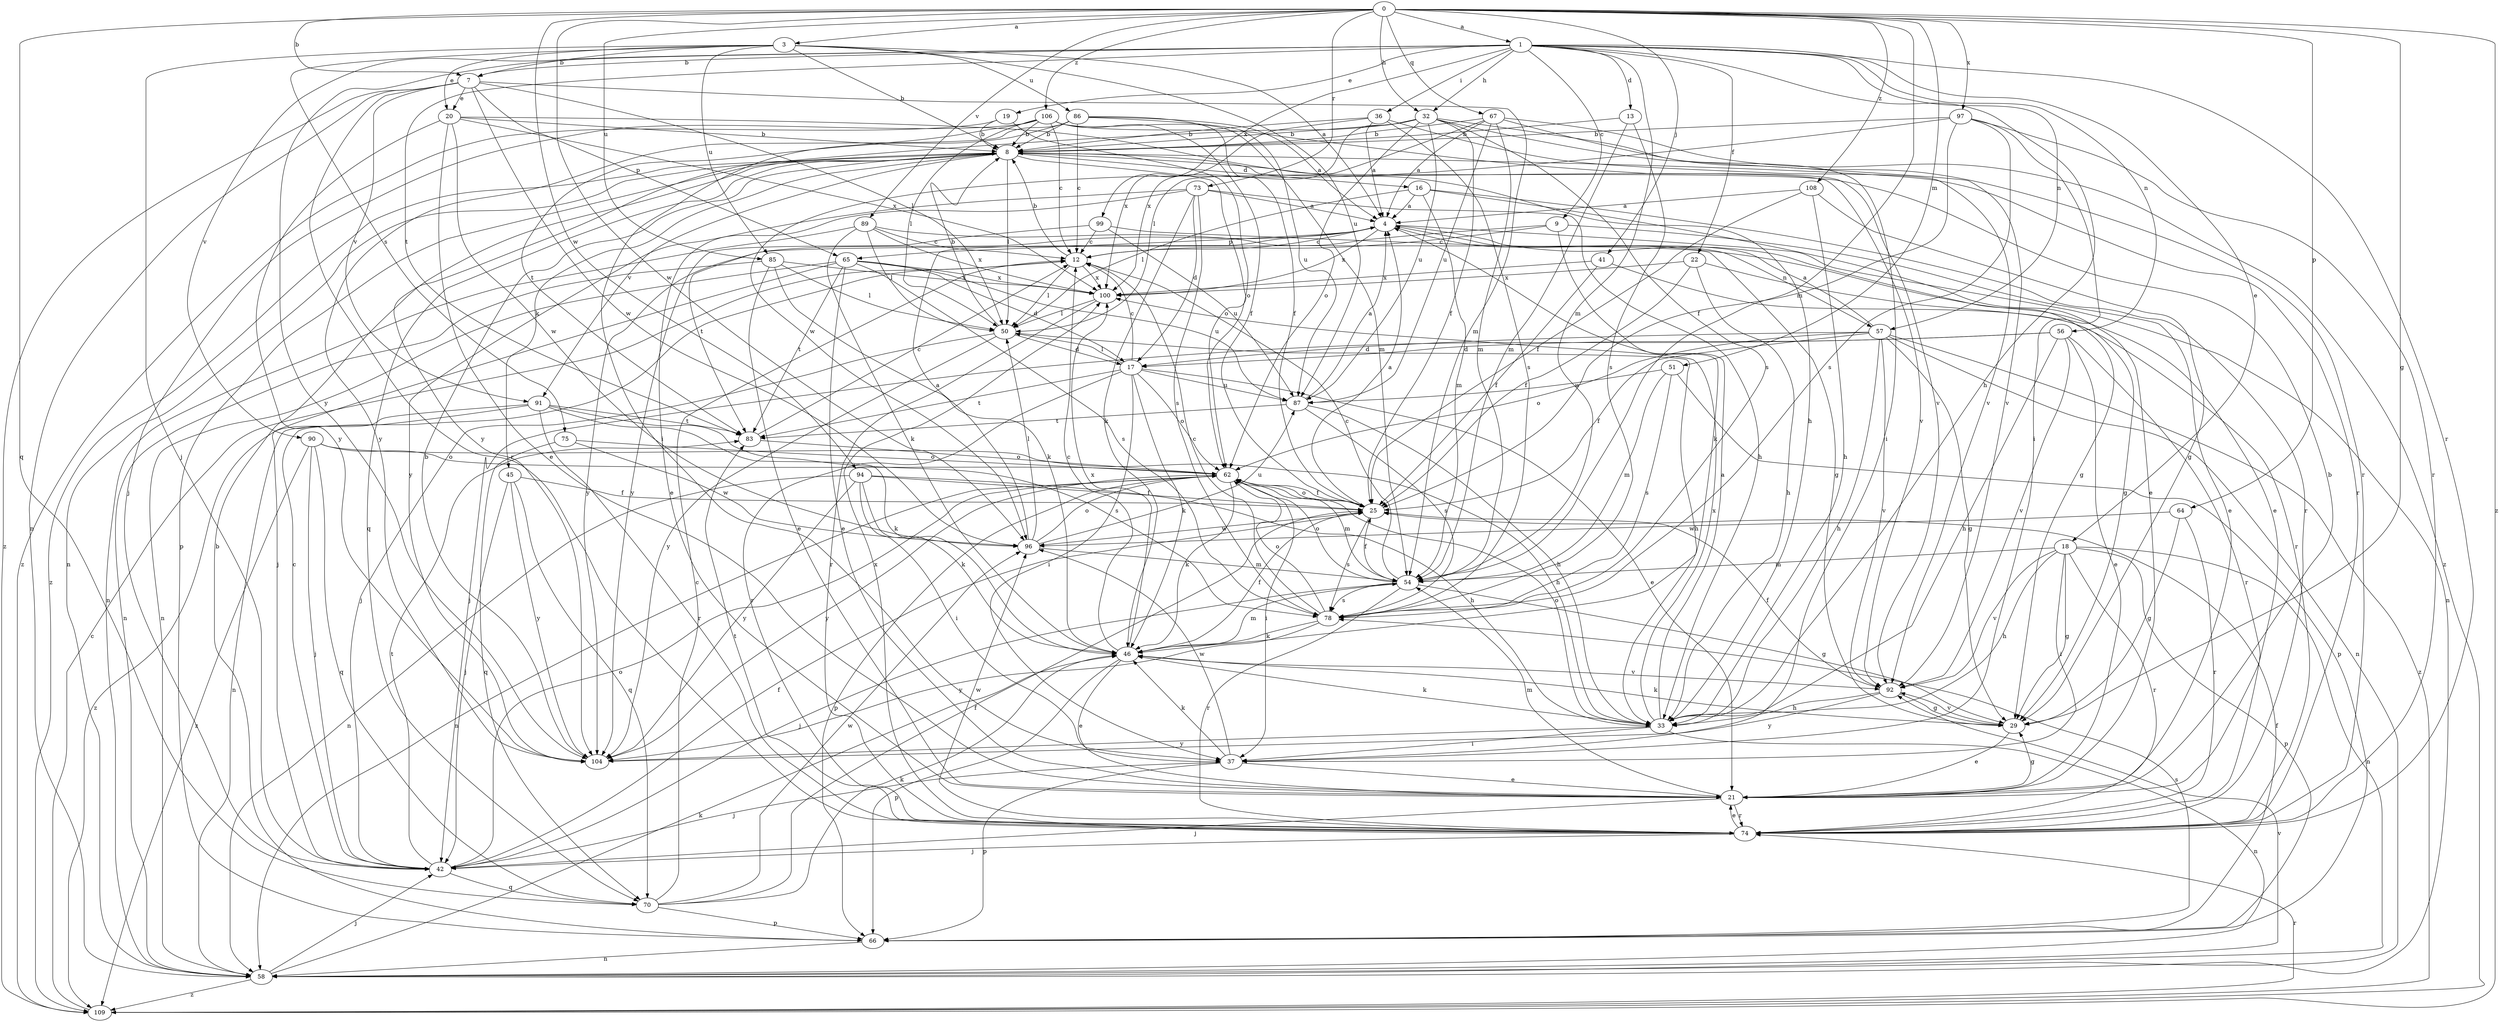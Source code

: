 strict digraph  {
0;
1;
3;
4;
7;
8;
9;
12;
13;
16;
17;
18;
19;
20;
21;
22;
25;
29;
32;
33;
36;
37;
41;
42;
45;
46;
50;
51;
54;
56;
57;
58;
62;
64;
65;
66;
67;
70;
73;
74;
75;
78;
83;
85;
86;
87;
89;
90;
91;
92;
94;
96;
97;
99;
100;
104;
106;
108;
109;
0 -> 1  [label=a];
0 -> 3  [label=a];
0 -> 7  [label=b];
0 -> 29  [label=g];
0 -> 32  [label=h];
0 -> 41  [label=j];
0 -> 51  [label=m];
0 -> 54  [label=m];
0 -> 64  [label=p];
0 -> 67  [label=q];
0 -> 70  [label=q];
0 -> 73  [label=r];
0 -> 85  [label=u];
0 -> 89  [label=v];
0 -> 94  [label=w];
0 -> 96  [label=w];
0 -> 97  [label=x];
0 -> 106  [label=z];
0 -> 108  [label=z];
0 -> 109  [label=z];
1 -> 7  [label=b];
1 -> 9  [label=c];
1 -> 13  [label=d];
1 -> 18  [label=e];
1 -> 19  [label=e];
1 -> 22  [label=f];
1 -> 32  [label=h];
1 -> 33  [label=h];
1 -> 36  [label=i];
1 -> 54  [label=m];
1 -> 56  [label=n];
1 -> 57  [label=n];
1 -> 74  [label=r];
1 -> 83  [label=t];
1 -> 90  [label=v];
1 -> 99  [label=x];
1 -> 104  [label=y];
3 -> 4  [label=a];
3 -> 7  [label=b];
3 -> 8  [label=b];
3 -> 20  [label=e];
3 -> 42  [label=j];
3 -> 75  [label=s];
3 -> 85  [label=u];
3 -> 86  [label=u];
3 -> 87  [label=u];
4 -> 12  [label=c];
4 -> 29  [label=g];
4 -> 57  [label=n];
4 -> 58  [label=n];
4 -> 65  [label=p];
4 -> 83  [label=t];
4 -> 100  [label=x];
7 -> 20  [label=e];
7 -> 50  [label=l];
7 -> 54  [label=m];
7 -> 58  [label=n];
7 -> 65  [label=p];
7 -> 74  [label=r];
7 -> 91  [label=v];
7 -> 96  [label=w];
7 -> 109  [label=z];
8 -> 16  [label=d];
8 -> 45  [label=k];
8 -> 50  [label=l];
8 -> 58  [label=n];
8 -> 62  [label=o];
8 -> 66  [label=p];
8 -> 70  [label=q];
8 -> 74  [label=r];
8 -> 91  [label=v];
8 -> 92  [label=v];
8 -> 109  [label=z];
9 -> 12  [label=c];
9 -> 21  [label=e];
9 -> 46  [label=k];
9 -> 104  [label=y];
12 -> 8  [label=b];
12 -> 50  [label=l];
12 -> 100  [label=x];
13 -> 8  [label=b];
13 -> 54  [label=m];
13 -> 78  [label=s];
16 -> 4  [label=a];
16 -> 21  [label=e];
16 -> 50  [label=l];
16 -> 54  [label=m];
16 -> 74  [label=r];
17 -> 12  [label=c];
17 -> 21  [label=e];
17 -> 37  [label=i];
17 -> 46  [label=k];
17 -> 50  [label=l];
17 -> 62  [label=o];
17 -> 74  [label=r];
17 -> 83  [label=t];
17 -> 87  [label=u];
18 -> 29  [label=g];
18 -> 33  [label=h];
18 -> 37  [label=i];
18 -> 54  [label=m];
18 -> 58  [label=n];
18 -> 66  [label=p];
18 -> 74  [label=r];
18 -> 92  [label=v];
19 -> 8  [label=b];
19 -> 62  [label=o];
19 -> 109  [label=z];
20 -> 8  [label=b];
20 -> 21  [label=e];
20 -> 33  [label=h];
20 -> 96  [label=w];
20 -> 100  [label=x];
20 -> 104  [label=y];
21 -> 8  [label=b];
21 -> 29  [label=g];
21 -> 42  [label=j];
21 -> 54  [label=m];
21 -> 74  [label=r];
22 -> 25  [label=f];
22 -> 29  [label=g];
22 -> 33  [label=h];
22 -> 100  [label=x];
25 -> 4  [label=a];
25 -> 62  [label=o];
25 -> 78  [label=s];
25 -> 96  [label=w];
29 -> 21  [label=e];
29 -> 46  [label=k];
29 -> 92  [label=v];
32 -> 8  [label=b];
32 -> 25  [label=f];
32 -> 62  [label=o];
32 -> 74  [label=r];
32 -> 78  [label=s];
32 -> 87  [label=u];
32 -> 92  [label=v];
32 -> 100  [label=x];
32 -> 104  [label=y];
33 -> 4  [label=a];
33 -> 37  [label=i];
33 -> 46  [label=k];
33 -> 58  [label=n];
33 -> 62  [label=o];
33 -> 100  [label=x];
33 -> 104  [label=y];
36 -> 4  [label=a];
36 -> 8  [label=b];
36 -> 78  [label=s];
36 -> 92  [label=v];
36 -> 100  [label=x];
37 -> 21  [label=e];
37 -> 42  [label=j];
37 -> 46  [label=k];
37 -> 66  [label=p];
37 -> 96  [label=w];
41 -> 25  [label=f];
41 -> 74  [label=r];
41 -> 100  [label=x];
42 -> 12  [label=c];
42 -> 25  [label=f];
42 -> 62  [label=o];
42 -> 70  [label=q];
42 -> 83  [label=t];
45 -> 25  [label=f];
45 -> 42  [label=j];
45 -> 70  [label=q];
45 -> 104  [label=y];
46 -> 12  [label=c];
46 -> 21  [label=e];
46 -> 25  [label=f];
46 -> 54  [label=m];
46 -> 66  [label=p];
46 -> 92  [label=v];
46 -> 100  [label=x];
50 -> 8  [label=b];
50 -> 17  [label=d];
50 -> 33  [label=h];
50 -> 42  [label=j];
50 -> 104  [label=y];
51 -> 54  [label=m];
51 -> 66  [label=p];
51 -> 78  [label=s];
51 -> 87  [label=u];
54 -> 12  [label=c];
54 -> 25  [label=f];
54 -> 29  [label=g];
54 -> 42  [label=j];
54 -> 62  [label=o];
54 -> 74  [label=r];
54 -> 78  [label=s];
56 -> 17  [label=d];
56 -> 21  [label=e];
56 -> 33  [label=h];
56 -> 42  [label=j];
56 -> 74  [label=r];
56 -> 92  [label=v];
57 -> 4  [label=a];
57 -> 17  [label=d];
57 -> 25  [label=f];
57 -> 29  [label=g];
57 -> 33  [label=h];
57 -> 58  [label=n];
57 -> 62  [label=o];
57 -> 92  [label=v];
57 -> 109  [label=z];
58 -> 42  [label=j];
58 -> 46  [label=k];
58 -> 92  [label=v];
58 -> 109  [label=z];
62 -> 25  [label=f];
62 -> 37  [label=i];
62 -> 46  [label=k];
62 -> 54  [label=m];
62 -> 58  [label=n];
62 -> 66  [label=p];
62 -> 104  [label=y];
64 -> 29  [label=g];
64 -> 74  [label=r];
64 -> 96  [label=w];
65 -> 17  [label=d];
65 -> 21  [label=e];
65 -> 42  [label=j];
65 -> 58  [label=n];
65 -> 78  [label=s];
65 -> 83  [label=t];
65 -> 87  [label=u];
65 -> 100  [label=x];
66 -> 8  [label=b];
66 -> 25  [label=f];
66 -> 58  [label=n];
66 -> 78  [label=s];
67 -> 4  [label=a];
67 -> 8  [label=b];
67 -> 37  [label=i];
67 -> 50  [label=l];
67 -> 54  [label=m];
67 -> 87  [label=u];
67 -> 109  [label=z];
70 -> 12  [label=c];
70 -> 25  [label=f];
70 -> 46  [label=k];
70 -> 66  [label=p];
70 -> 96  [label=w];
73 -> 4  [label=a];
73 -> 17  [label=d];
73 -> 21  [label=e];
73 -> 33  [label=h];
73 -> 46  [label=k];
73 -> 78  [label=s];
73 -> 104  [label=y];
74 -> 21  [label=e];
74 -> 42  [label=j];
74 -> 83  [label=t];
74 -> 96  [label=w];
74 -> 100  [label=x];
75 -> 62  [label=o];
75 -> 70  [label=q];
75 -> 96  [label=w];
78 -> 12  [label=c];
78 -> 46  [label=k];
78 -> 62  [label=o];
78 -> 104  [label=y];
83 -> 12  [label=c];
83 -> 62  [label=o];
85 -> 21  [label=e];
85 -> 46  [label=k];
85 -> 50  [label=l];
85 -> 58  [label=n];
85 -> 100  [label=x];
86 -> 4  [label=a];
86 -> 8  [label=b];
86 -> 12  [label=c];
86 -> 25  [label=f];
86 -> 83  [label=t];
86 -> 87  [label=u];
86 -> 104  [label=y];
87 -> 4  [label=a];
87 -> 33  [label=h];
87 -> 78  [label=s];
87 -> 83  [label=t];
89 -> 12  [label=c];
89 -> 29  [label=g];
89 -> 46  [label=k];
89 -> 50  [label=l];
89 -> 58  [label=n];
89 -> 100  [label=x];
90 -> 33  [label=h];
90 -> 42  [label=j];
90 -> 62  [label=o];
90 -> 70  [label=q];
90 -> 109  [label=z];
91 -> 46  [label=k];
91 -> 58  [label=n];
91 -> 74  [label=r];
91 -> 78  [label=s];
91 -> 83  [label=t];
91 -> 109  [label=z];
92 -> 25  [label=f];
92 -> 29  [label=g];
92 -> 33  [label=h];
92 -> 104  [label=y];
94 -> 25  [label=f];
94 -> 33  [label=h];
94 -> 37  [label=i];
94 -> 46  [label=k];
94 -> 58  [label=n];
94 -> 104  [label=y];
96 -> 4  [label=a];
96 -> 50  [label=l];
96 -> 54  [label=m];
96 -> 62  [label=o];
96 -> 87  [label=u];
97 -> 8  [label=b];
97 -> 25  [label=f];
97 -> 37  [label=i];
97 -> 74  [label=r];
97 -> 78  [label=s];
97 -> 96  [label=w];
99 -> 12  [label=c];
99 -> 21  [label=e];
99 -> 87  [label=u];
99 -> 104  [label=y];
100 -> 50  [label=l];
100 -> 74  [label=r];
104 -> 8  [label=b];
106 -> 8  [label=b];
106 -> 12  [label=c];
106 -> 25  [label=f];
106 -> 37  [label=i];
106 -> 42  [label=j];
106 -> 50  [label=l];
106 -> 54  [label=m];
106 -> 92  [label=v];
108 -> 4  [label=a];
108 -> 25  [label=f];
108 -> 29  [label=g];
108 -> 33  [label=h];
109 -> 12  [label=c];
109 -> 74  [label=r];
}
